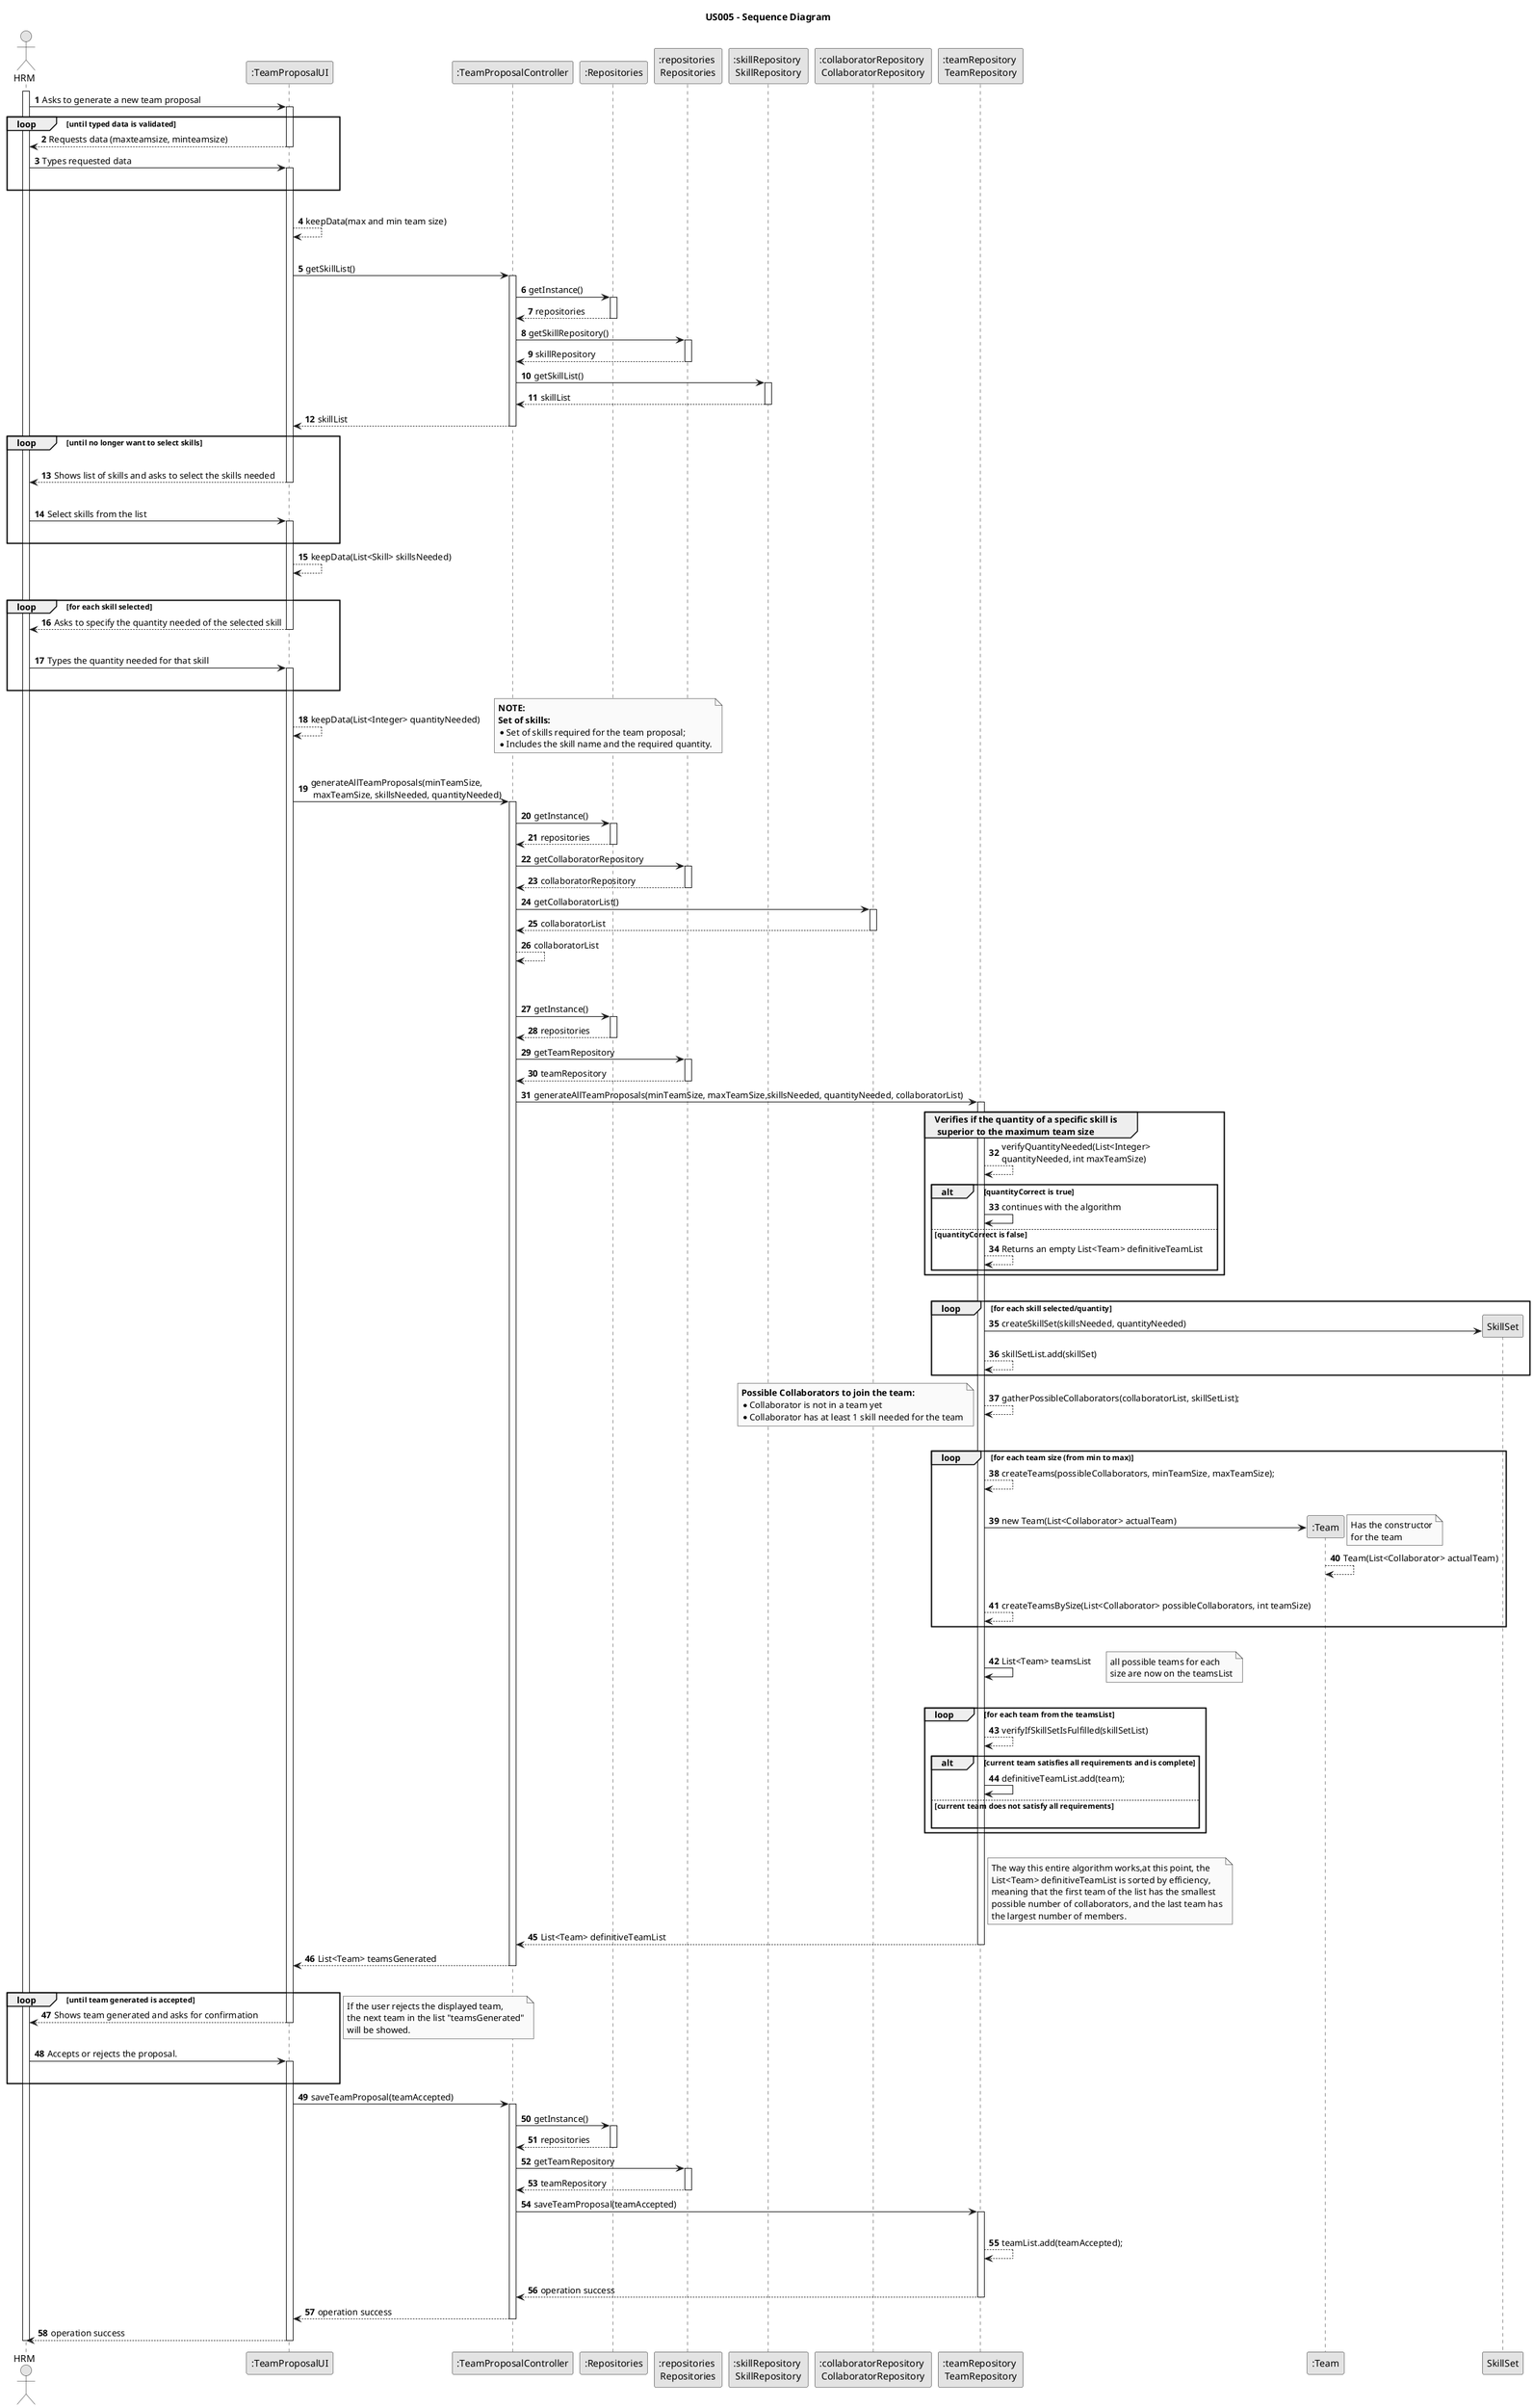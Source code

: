 @startuml
skinparam monochrome true
skinparam packageStyle rectangle
skinparam shadowing false

title US005 - Sequence Diagram

autonumber

actor "HRM" as HRM
participant ":TeamProposalUI" as UI
participant ":TeamProposalController" as CTRL
participant ":Repositories" as REP
participant ":repositories \nRepositories" as REPS
participant ":skillRepository \nSkillRepository" as SR
participant ":collaboratorRepository \nCollaboratorRepository" as CR
participant ":teamRepository \nTeamRepository" as TR
participant ":Team" as Team



activate HRM

    HRM -> UI : Asks to generate a new team proposal
    activate UI
    loop until typed data is validated
        UI --> HRM : Requests data (maxteamsize, minteamsize)
    deactivate UI

    HRM -> UI : Types requested data

    |||
    activate UI
    end loop
    |||
        UI --> UI : keepData(max and min team size)
        |||
        UI -> CTRL : getSkillList()
        activate CTRL

            CTRL -> REP : getInstance()
            activate REP

                REP --> CTRL : repositories
            deactivate REP
            CTRL -> REPS : getSkillRepository()

            activate REPS

                REPS --> CTRL : skillRepository
            deactivate REPS

            CTRL -> SR : getSkillList()

            activate SR

                SR --> CTRL : skillList
            deactivate SR

            CTRL --> UI : skillList
        deactivate CTRL

        loop until no longer want to select skills
            |||

            UI --> HRM : Shows list of skills and asks to select the skills needed
            |||
    deactivate UI

    HRM -> UI : Select skills from the list
    activate UI
    |||
    end loop


        UI --> UI : keepData(List<Skill> skillsNeeded)


        |||

        loop for each skill selected



            UI --> HRM : Asks to specify the quantity needed of the selected skill
            deactivate UI
            |||
            HRM -> UI : Types the quantity needed for that skill
            activate UI
            |||
            end loop
            UI --> UI : keepData(List<Integer> quantityNeeded)



            note right
            **NOTE:**
            **Set of skills:**
            *Set of skills required for the team proposal;
            *Includes the skill name and the required quantity.
            end note

            |||
            UI -> CTRL : generateAllTeamProposals(minTeamSize,\n maxTeamSize, skillsNeeded, quantityNeeded)

            activate CTRL

                CTRL -> REP : getInstance()
                activate REP

                    REP --> CTRL : repositories
                deactivate REP
                CTRL -> REPS : getCollaboratorRepository
                activate REPS

                    REPS --> CTRL : collaboratorRepository
                deactivate REPS
                CTRL -> CR : getCollaboratorList()
                activate CR

                    CR --> CTRL : collaboratorList

                deactivate CR
                    CTRL --> CTRL : collaboratorList
                |||
                |||
                CTRL -> REP : getInstance()
                activate REP

                    REP --> CTRL : repositories
                deactivate REP
                CTRL -> REPS : getTeamRepository
                activate REPS

                    REPS --> CTRL : teamRepository
                deactivate REPS
                CTRL -> TR : generateAllTeamProposals(minTeamSize, maxTeamSize,skillsNeeded, quantityNeeded, collaboratorList)
                activate TR

                    group Verifies if the quantity of a specific skill is\n superior to the maximum team size
                    TR --> TR : verifyQuantityNeeded(List<Integer> \nquantityNeeded, int maxTeamSize)
                    alt quantityCorrect is true

                    TR -> TR : continues with the algorithm

                    else quantityCorrect is false

                    TR --> TR : Returns an empty List<Team> definitiveTeamList
                    end

                    end

                       |||
                    loop for each skill selected/quantity
                    TR -> SkillSet** : createSkillSet(skillsNeeded, quantityNeeded)
                    TR --> TR : skillSetList.add(skillSet)
                    end

                    TR --> TR : gatherPossibleCollaborators(collaboratorList, skillSetList);

                    note left
                    **Possible Collaborators to join the team:**
                    *Collaborator is not in a team yet
                    *Collaborator has at least 1 skill needed for the team
                    end note
                    |||

                    loop for each team size (from min to max)
                    TR --> TR : createTeams(possibleCollaborators, minTeamSize, maxTeamSize);
                    |||
                    TR -> Team** : new Team(List<Collaborator> actualTeam)
                    note right
                    Has the constructor
                    for the team
                    end note
                    Team --> Team :Team(List<Collaborator> actualTeam)
                    |||

                    TR --> TR: createTeamsBySize(List<Collaborator> possibleCollaborators, int teamSize)
                    end
                    |||
                    TR -> TR: List<Team> teamsList
                    note right
                    all possible teams for each
                    size are now on the teamsList
                    end note
                    |||
                    loop for each team from the teamsList

                    TR --> TR: verifyIfSkillSetIsFulfilled(skillSetList)
                    alt current team satisfies all requirements and is complete
                    TR -> TR : definitiveTeamList.add(team);
                    else current team does not satisfy all requirements
                    |||
                    end

                    end
                    |||
                    note right of TR
                    The way this entire algorithm works,at this point, the
                    List<Team> definitiveTeamList is sorted by efficiency,
                    meaning that the first team of the list has the smallest
                    possible number of collaborators, and the last team has
                    the largest number of members.
                    end note
                    TR --> CTRL : List<Team> definitiveTeamList
                deactivate TR

                CTRL --> UI : List<Team> teamsGenerated
            deactivate CTRL
           |||

            loop until team generated is accepted
            UI --> HRM : Shows team generated and asks for confirmation
            |||
        deactivate UI
        HRM -> UI : Accepts or rejects the proposal.
        |||
        activate UI
            end
            note right
            If the user rejects the displayed team,
            the next team in the list "teamsGenerated"
            will be showed.
            end note

            UI -> CTRL : saveTeamProposal(teamAccepted)
            activate CTRL

                CTRL -> REP : getInstance()
                activate REP

                    REP --> CTRL : repositories
                deactivate REP
                CTRL -> REPS : getTeamRepository
                activate REPS

                    REPS --> CTRL : teamRepository
                deactivate REPS
                CTRL -> TR : saveTeamProposal(teamAccepted)
                activate TR
                    |||
                    TR --> TR : teamList.add(teamAccepted);
                    |||
                    TR --> CTRL : operation success
                deactivate TR

                CTRL --> UI : operation success
            deactivate CTRL
            UI --> HRM : operation success
        deactivate UI



deactivate HRM

@enduml